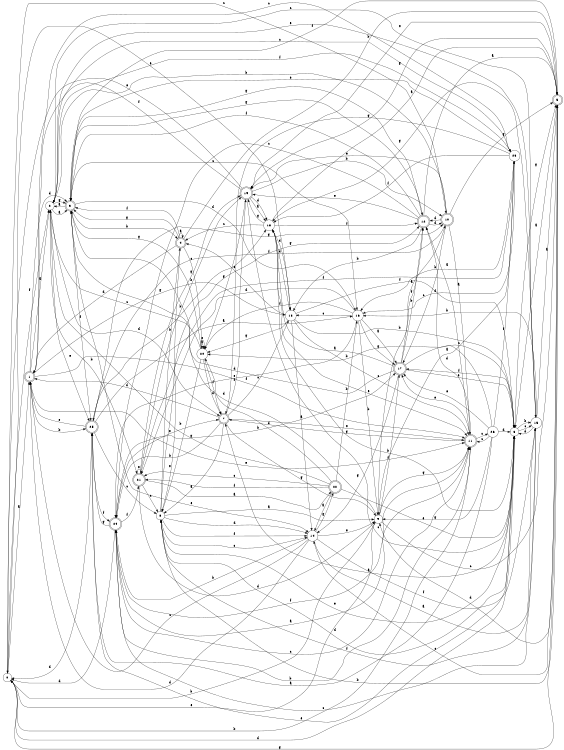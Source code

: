 digraph n22_10 {
__start0 [label="" shape="none"];

rankdir=LR;
size="8,5";

s0 [style="filled", color="black", fillcolor="white" shape="circle", label="0"];
s1 [style="rounded,filled", color="black", fillcolor="white" shape="doublecircle", label="1"];
s2 [style="filled", color="black", fillcolor="white" shape="circle", label="2"];
s3 [style="rounded,filled", color="black", fillcolor="white" shape="doublecircle", label="3"];
s4 [style="rounded,filled", color="black", fillcolor="white" shape="doublecircle", label="4"];
s5 [style="rounded,filled", color="black", fillcolor="white" shape="doublecircle", label="5"];
s6 [style="filled", color="black", fillcolor="white" shape="circle", label="6"];
s7 [style="rounded,filled", color="black", fillcolor="white" shape="doublecircle", label="7"];
s8 [style="filled", color="black", fillcolor="white" shape="circle", label="8"];
s9 [style="filled", color="black", fillcolor="white" shape="circle", label="9"];
s10 [style="rounded,filled", color="black", fillcolor="white" shape="doublecircle", label="10"];
s11 [style="rounded,filled", color="black", fillcolor="white" shape="doublecircle", label="11"];
s12 [style="rounded,filled", color="black", fillcolor="white" shape="doublecircle", label="12"];
s13 [style="filled", color="black", fillcolor="white" shape="circle", label="13"];
s14 [style="filled", color="black", fillcolor="white" shape="circle", label="14"];
s15 [style="filled", color="black", fillcolor="white" shape="circle", label="15"];
s16 [style="filled", color="black", fillcolor="white" shape="circle", label="16"];
s17 [style="rounded,filled", color="black", fillcolor="white" shape="doublecircle", label="17"];
s18 [style="filled", color="black", fillcolor="white" shape="circle", label="18"];
s19 [style="rounded,filled", color="black", fillcolor="white" shape="doublecircle", label="19"];
s20 [style="filled", color="black", fillcolor="white" shape="circle", label="20"];
s21 [style="rounded,filled", color="black", fillcolor="white" shape="doublecircle", label="21"];
s22 [style="rounded,filled", color="black", fillcolor="white" shape="doublecircle", label="22"];
s23 [style="filled", color="black", fillcolor="white" shape="circle", label="23"];
s24 [style="rounded,filled", color="black", fillcolor="white" shape="doublecircle", label="24"];
s25 [style="rounded,filled", color="black", fillcolor="white" shape="doublecircle", label="25"];
s26 [style="filled", color="black", fillcolor="white" shape="circle", label="26"];
s0 -> s1 [label="a"];
s0 -> s11 [label="b"];
s0 -> s10 [label="c"];
s0 -> s6 [label="d"];
s0 -> s13 [label="e"];
s0 -> s2 [label="f"];
s0 -> s5 [label="g"];
s1 -> s2 [label="a"];
s1 -> s25 [label="b"];
s1 -> s23 [label="c"];
s1 -> s3 [label="d"];
s1 -> s11 [label="e"];
s1 -> s11 [label="f"];
s1 -> s13 [label="g"];
s2 -> s3 [label="a"];
s2 -> s21 [label="b"];
s2 -> s15 [label="c"];
s2 -> s7 [label="d"];
s2 -> s25 [label="e"];
s2 -> s23 [label="f"];
s2 -> s3 [label="g"];
s3 -> s2 [label="a"];
s3 -> s4 [label="b"];
s3 -> s16 [label="c"];
s3 -> s16 [label="d"];
s3 -> s14 [label="e"];
s3 -> s25 [label="f"];
s3 -> s12 [label="g"];
s4 -> s4 [label="a"];
s4 -> s5 [label="b"];
s4 -> s20 [label="c"];
s4 -> s1 [label="d"];
s4 -> s8 [label="e"];
s4 -> s3 [label="f"];
s4 -> s3 [label="g"];
s5 -> s6 [label="a"];
s5 -> s8 [label="b"];
s5 -> s14 [label="c"];
s5 -> s9 [label="d"];
s5 -> s19 [label="e"];
s5 -> s3 [label="f"];
s5 -> s19 [label="g"];
s6 -> s7 [label="a"];
s6 -> s15 [label="b"];
s6 -> s15 [label="c"];
s6 -> s8 [label="d"];
s6 -> s25 [label="e"];
s6 -> s17 [label="f"];
s6 -> s5 [label="g"];
s7 -> s8 [label="a"];
s7 -> s24 [label="b"];
s7 -> s13 [label="c"];
s7 -> s1 [label="d"];
s7 -> s11 [label="e"];
s7 -> s19 [label="f"];
s7 -> s9 [label="g"];
s8 -> s9 [label="a"];
s8 -> s4 [label="b"];
s8 -> s14 [label="c"];
s8 -> s14 [label="d"];
s8 -> s6 [label="e"];
s8 -> s14 [label="f"];
s8 -> s12 [label="g"];
s9 -> s10 [label="a"];
s9 -> s0 [label="b"];
s9 -> s5 [label="c"];
s9 -> s3 [label="d"];
s9 -> s0 [label="e"];
s9 -> s17 [label="f"];
s9 -> s11 [label="g"];
s10 -> s11 [label="a"];
s10 -> s2 [label="b"];
s10 -> s17 [label="c"];
s10 -> s12 [label="d"];
s10 -> s19 [label="e"];
s10 -> s25 [label="f"];
s10 -> s5 [label="g"];
s11 -> s12 [label="a"];
s11 -> s24 [label="b"];
s11 -> s26 [label="c"];
s11 -> s12 [label="d"];
s11 -> s17 [label="e"];
s11 -> s24 [label="f"];
s11 -> s7 [label="g"];
s12 -> s5 [label="a"];
s12 -> s13 [label="b"];
s12 -> s24 [label="c"];
s12 -> s10 [label="d"];
s12 -> s19 [label="e"];
s12 -> s3 [label="f"];
s12 -> s3 [label="g"];
s13 -> s14 [label="a"];
s13 -> s6 [label="b"];
s13 -> s11 [label="c"];
s13 -> s18 [label="d"];
s13 -> s4 [label="e"];
s13 -> s6 [label="f"];
s13 -> s20 [label="g"];
s14 -> s15 [label="a"];
s14 -> s24 [label="b"];
s14 -> s1 [label="c"];
s14 -> s1 [label="d"];
s14 -> s9 [label="e"];
s14 -> s15 [label="f"];
s14 -> s22 [label="g"];
s15 -> s5 [label="a"];
s15 -> s16 [label="b"];
s15 -> s24 [label="c"];
s15 -> s6 [label="d"];
s15 -> s2 [label="e"];
s15 -> s8 [label="f"];
s15 -> s18 [label="g"];
s16 -> s17 [label="a"];
s16 -> s9 [label="b"];
s16 -> s13 [label="c"];
s16 -> s21 [label="d"];
s16 -> s24 [label="e"];
s16 -> s20 [label="f"];
s16 -> s17 [label="g"];
s17 -> s18 [label="a"];
s17 -> s12 [label="b"];
s17 -> s6 [label="c"];
s17 -> s3 [label="d"];
s17 -> s6 [label="e"];
s17 -> s12 [label="f"];
s17 -> s14 [label="g"];
s18 -> s5 [label="a"];
s18 -> s6 [label="b"];
s18 -> s4 [label="c"];
s18 -> s13 [label="d"];
s18 -> s11 [label="e"];
s18 -> s12 [label="f"];
s18 -> s19 [label="g"];
s19 -> s18 [label="a"];
s19 -> s10 [label="b"];
s19 -> s6 [label="c"];
s19 -> s18 [label="d"];
s19 -> s0 [label="e"];
s19 -> s1 [label="f"];
s19 -> s20 [label="g"];
s20 -> s20 [label="a"];
s20 -> s8 [label="b"];
s20 -> s2 [label="c"];
s20 -> s7 [label="d"];
s20 -> s20 [label="e"];
s20 -> s7 [label="f"];
s20 -> s3 [label="g"];
s21 -> s22 [label="a"];
s21 -> s19 [label="b"];
s21 -> s8 [label="c"];
s21 -> s9 [label="d"];
s21 -> s21 [label="e"];
s21 -> s23 [label="f"];
s21 -> s19 [label="g"];
s22 -> s14 [label="a"];
s22 -> s16 [label="b"];
s22 -> s21 [label="c"];
s22 -> s20 [label="d"];
s22 -> s6 [label="e"];
s22 -> s21 [label="f"];
s22 -> s2 [label="g"];
s23 -> s9 [label="a"];
s23 -> s16 [label="b"];
s23 -> s2 [label="c"];
s23 -> s16 [label="d"];
s23 -> s3 [label="e"];
s23 -> s18 [label="f"];
s23 -> s7 [label="g"];
s24 -> s11 [label="a"];
s24 -> s17 [label="b"];
s24 -> s11 [label="c"];
s24 -> s0 [label="d"];
s24 -> s7 [label="e"];
s24 -> s21 [label="f"];
s24 -> s25 [label="g"];
s25 -> s16 [label="a"];
s25 -> s18 [label="b"];
s25 -> s8 [label="c"];
s25 -> s0 [label="d"];
s25 -> s1 [label="e"];
s25 -> s24 [label="f"];
s25 -> s10 [label="g"];
s26 -> s25 [label="a"];
s26 -> s20 [label="b"];
s26 -> s11 [label="c"];
s26 -> s6 [label="d"];
s26 -> s17 [label="e"];
s26 -> s23 [label="f"];
s26 -> s9 [label="g"];

}